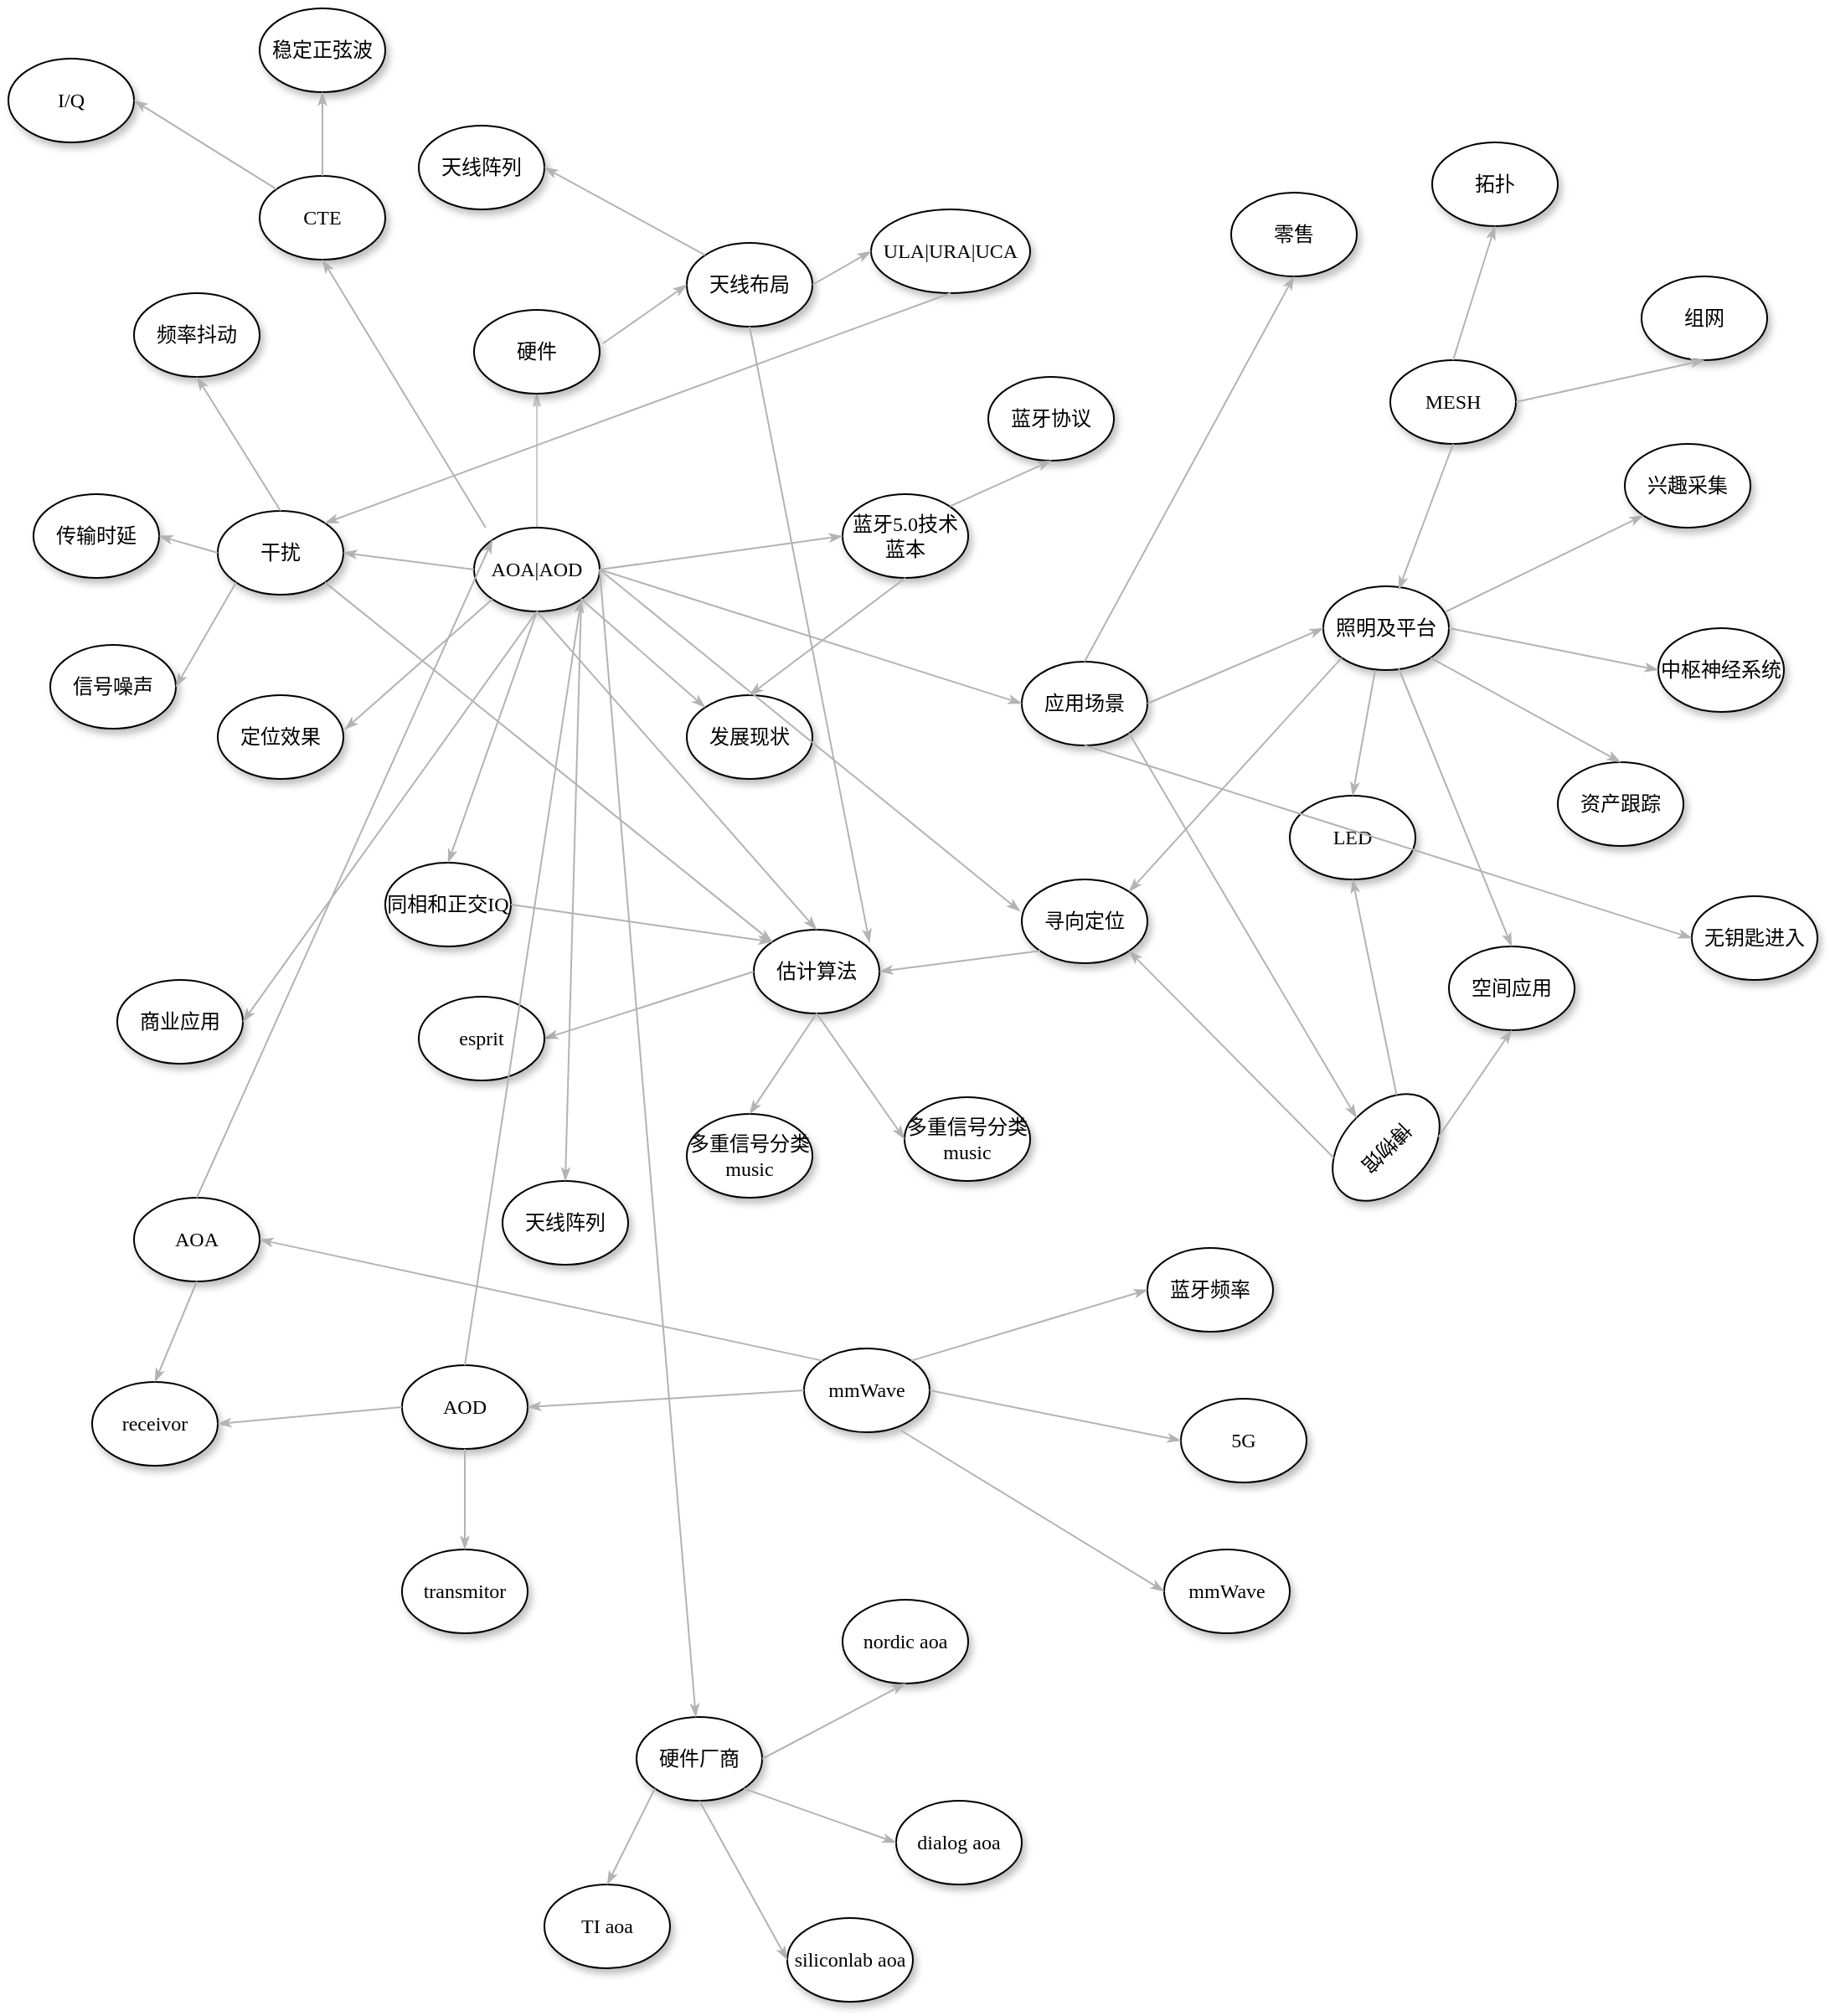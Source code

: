 <mxfile version="14.6.13" type="device"><diagram name="Page-1" id="42789a77-a242-8287-6e28-9cd8cfd52e62"><mxGraphModel dx="1560" dy="995" grid="1" gridSize="10" guides="1" tooltips="1" connect="1" arrows="1" fold="1" page="1" pageScale="1" pageWidth="1100" pageHeight="850" background="#ffffff" math="0" shadow="0"><root><mxCell id="0"/><mxCell id="1" parent="0"/><mxCell id="6N1JHE99GJjxnkYsjXoQ-10" style="edgeStyle=orthogonalEdgeStyle;rounded=0;orthogonalLoop=1;jettySize=auto;html=1;exitX=0.5;exitY=0;exitDx=0;exitDy=0;entryX=0.5;entryY=1;entryDx=0;entryDy=0;strokeWidth=1;jumpStyle=none;strokeColor=#CCCCCC;endArrow=blockThin;endFill=1;startSize=5;endSize=5;" parent="1" source="6N1JHE99GJjxnkYsjXoQ-1" target="6N1JHE99GJjxnkYsjXoQ-8" edge="1"><mxGeometry relative="1" as="geometry"/></mxCell><mxCell id="6N1JHE99GJjxnkYsjXoQ-1" value="AOA|AOD" style="ellipse;whiteSpace=wrap;html=1;rounded=0;shadow=1;comic=0;labelBackgroundColor=none;strokeWidth=1;fontFamily=Verdana;fontSize=12;align=center;" parent="1" vertex="1"><mxGeometry x="403" y="390" width="75" height="50" as="geometry"/></mxCell><mxCell id="6N1JHE99GJjxnkYsjXoQ-2" value="蓝牙5.0技术蓝本" style="ellipse;whiteSpace=wrap;html=1;rounded=0;shadow=1;comic=0;labelBackgroundColor=none;strokeWidth=1;fontFamily=Verdana;fontSize=12;align=center;" parent="1" vertex="1"><mxGeometry x="623" y="370" width="75" height="50" as="geometry"/></mxCell><mxCell id="6N1JHE99GJjxnkYsjXoQ-4" value="" style="edgeStyle=none;rounded=1;html=1;labelBackgroundColor=none;startArrow=none;startFill=0;startSize=5;endArrow=classicThin;endFill=1;endSize=5;jettySize=auto;orthogonalLoop=1;strokeColor=#B3B3B3;strokeWidth=1;fontFamily=Verdana;fontSize=12;exitX=1;exitY=0.5;exitDx=0;exitDy=0;entryX=0;entryY=0.5;entryDx=0;entryDy=0;" parent="1" source="6N1JHE99GJjxnkYsjXoQ-1" target="6N1JHE99GJjxnkYsjXoQ-2" edge="1"><mxGeometry relative="1" as="geometry"><mxPoint x="499.029" y="128.802" as="sourcePoint"/><mxPoint x="429.52" y="271.209" as="targetPoint"/></mxGeometry></mxCell><mxCell id="6N1JHE99GJjxnkYsjXoQ-5" value="发展现状" style="ellipse;whiteSpace=wrap;html=1;rounded=0;shadow=1;comic=0;labelBackgroundColor=none;strokeWidth=1;fontFamily=Verdana;fontSize=12;align=center;" parent="1" vertex="1"><mxGeometry x="530" y="490" width="75" height="50" as="geometry"/></mxCell><mxCell id="6N1JHE99GJjxnkYsjXoQ-6" value="" style="edgeStyle=none;rounded=1;html=1;labelBackgroundColor=none;startArrow=none;startFill=0;startSize=5;endArrow=classicThin;endFill=1;endSize=5;jettySize=auto;orthogonalLoop=1;strokeColor=#B3B3B3;strokeWidth=1;fontFamily=Verdana;fontSize=12;exitX=1;exitY=1;exitDx=0;exitDy=0;entryX=0;entryY=0;entryDx=0;entryDy=0;" parent="1" source="6N1JHE99GJjxnkYsjXoQ-1" target="6N1JHE99GJjxnkYsjXoQ-5" edge="1"><mxGeometry relative="1" as="geometry"><mxPoint x="488.0" y="425" as="sourcePoint"/><mxPoint x="633.0" y="405" as="targetPoint"/></mxGeometry></mxCell><mxCell id="6N1JHE99GJjxnkYsjXoQ-7" value="" style="edgeStyle=none;rounded=1;html=1;labelBackgroundColor=none;startArrow=none;startFill=0;startSize=5;endArrow=classicThin;endFill=1;endSize=5;jettySize=auto;orthogonalLoop=1;strokeColor=#B3B3B3;strokeWidth=1;fontFamily=Verdana;fontSize=12;exitX=0.5;exitY=1;exitDx=0;exitDy=0;entryX=0.5;entryY=0;entryDx=0;entryDy=0;" parent="1" source="6N1JHE99GJjxnkYsjXoQ-2" target="6N1JHE99GJjxnkYsjXoQ-5" edge="1"><mxGeometry relative="1" as="geometry"><mxPoint x="477.017" y="442.678" as="sourcePoint"/><mxPoint x="550.983" y="507.322" as="targetPoint"/></mxGeometry></mxCell><mxCell id="6N1JHE99GJjxnkYsjXoQ-8" value="硬件&lt;span style=&quot;color: rgba(0 , 0 , 0 , 0) ; font-family: monospace ; font-size: 0px&quot;&gt;%3CmxGraphModel%3E%3Croot%3E%3CmxCell%20id%3D%220%22%2F%3E%3CmxCell%20id%3D%221%22%20parent%3D%220%22%2F%3E%3CmxCell%20id%3D%222%22%20value%3D%22%E5%8F%91%E5%B1%95%E7%8E%B0%E7%8A%B6%22%20style%3D%22ellipse%3BwhiteSpace%3Dwrap%3Bhtml%3D1%3Brounded%3D0%3Bshadow%3D1%3Bcomic%3D0%3BlabelBackgroundColor%3Dnone%3BstrokeWidth%3D1%3BfontFamily%3DVerdana%3BfontSize%3D12%3Balign%3Dcenter%3B%22%20vertex%3D%221%22%20parent%3D%221%22%3E%3CmxGeometry%20x%3D%22530%22%20y%3D%22490%22%20width%3D%2275%22%20height%3D%2250%22%20as%3D%22geometry%22%2F%3E%3C%2FmxCell%3E%3C%2Froot%3E%3C%2FmxGraphModel%3E&lt;/span&gt;" style="ellipse;whiteSpace=wrap;html=1;rounded=0;shadow=1;comic=0;labelBackgroundColor=none;strokeWidth=1;fontFamily=Verdana;fontSize=12;align=center;" parent="1" vertex="1"><mxGeometry x="403" y="260" width="75" height="50" as="geometry"/></mxCell><mxCell id="6N1JHE99GJjxnkYsjXoQ-9" value="天线布局" style="ellipse;whiteSpace=wrap;html=1;rounded=0;shadow=1;comic=0;labelBackgroundColor=none;strokeWidth=1;fontFamily=Verdana;fontSize=12;align=center;" parent="1" vertex="1"><mxGeometry x="530" y="220" width="75" height="50" as="geometry"/></mxCell><mxCell id="6N1JHE99GJjxnkYsjXoQ-12" value="" style="edgeStyle=none;rounded=1;html=1;labelBackgroundColor=none;startArrow=none;startFill=0;startSize=5;endArrow=classicThin;endFill=1;endSize=5;jettySize=auto;orthogonalLoop=1;strokeColor=#B3B3B3;strokeWidth=1;fontFamily=Verdana;fontSize=12;entryX=0;entryY=0.5;entryDx=0;entryDy=0;" parent="1" target="6N1JHE99GJjxnkYsjXoQ-9" edge="1"><mxGeometry relative="1" as="geometry"><mxPoint x="480" y="280" as="sourcePoint"/><mxPoint x="633.0" y="405" as="targetPoint"/></mxGeometry></mxCell><mxCell id="6N1JHE99GJjxnkYsjXoQ-13" value="干扰" style="ellipse;whiteSpace=wrap;html=1;rounded=0;shadow=1;comic=0;labelBackgroundColor=none;strokeWidth=1;fontFamily=Verdana;fontSize=12;align=center;" parent="1" vertex="1"><mxGeometry x="250" y="380" width="75" height="50" as="geometry"/></mxCell><mxCell id="6N1JHE99GJjxnkYsjXoQ-15" value="" style="edgeStyle=none;rounded=1;html=1;labelBackgroundColor=none;startArrow=none;startFill=0;startSize=5;endArrow=classicThin;endFill=1;endSize=5;jettySize=auto;orthogonalLoop=1;strokeColor=#B3B3B3;strokeWidth=1;fontFamily=Verdana;fontSize=12;entryX=1;entryY=0.5;entryDx=0;entryDy=0;exitX=0;exitY=0.5;exitDx=0;exitDy=0;" parent="1" source="6N1JHE99GJjxnkYsjXoQ-1" target="6N1JHE99GJjxnkYsjXoQ-13" edge="1"><mxGeometry relative="1" as="geometry"><mxPoint x="400" y="420" as="sourcePoint"/><mxPoint x="550.983" y="507.322" as="targetPoint"/></mxGeometry></mxCell><mxCell id="6N1JHE99GJjxnkYsjXoQ-16" value="同相和正交IQ" style="ellipse;whiteSpace=wrap;html=1;rounded=0;shadow=1;comic=0;labelBackgroundColor=none;strokeWidth=1;fontFamily=Verdana;fontSize=12;align=center;" parent="1" vertex="1"><mxGeometry x="350" y="590" width="75" height="50" as="geometry"/></mxCell><mxCell id="6N1JHE99GJjxnkYsjXoQ-17" value="" style="edgeStyle=none;rounded=1;html=1;labelBackgroundColor=none;startArrow=none;startFill=0;startSize=5;endArrow=classicThin;endFill=1;endSize=5;jettySize=auto;orthogonalLoop=1;strokeColor=#B3B3B3;strokeWidth=1;fontFamily=Verdana;fontSize=12;exitX=0.5;exitY=1;exitDx=0;exitDy=0;entryX=0.5;entryY=0;entryDx=0;entryDy=0;" parent="1" source="6N1JHE99GJjxnkYsjXoQ-1" target="6N1JHE99GJjxnkYsjXoQ-16" edge="1"><mxGeometry relative="1" as="geometry"><mxPoint x="413.0" y="425" as="sourcePoint"/><mxPoint x="400" y="540" as="targetPoint"/></mxGeometry></mxCell><mxCell id="6N1JHE99GJjxnkYsjXoQ-18" value="蓝牙协议" style="ellipse;whiteSpace=wrap;html=1;rounded=0;shadow=1;comic=0;labelBackgroundColor=none;strokeWidth=1;fontFamily=Verdana;fontSize=12;align=center;" parent="1" vertex="1"><mxGeometry x="710" y="300" width="75" height="50" as="geometry"/></mxCell><mxCell id="6N1JHE99GJjxnkYsjXoQ-19" value="" style="edgeStyle=none;rounded=1;html=1;labelBackgroundColor=none;startArrow=none;startFill=0;startSize=5;endArrow=classicThin;endFill=1;endSize=5;jettySize=auto;orthogonalLoop=1;strokeColor=#B3B3B3;strokeWidth=1;fontFamily=Verdana;fontSize=12;exitX=1;exitY=0;exitDx=0;exitDy=0;entryX=0.5;entryY=1;entryDx=0;entryDy=0;" parent="1" source="6N1JHE99GJjxnkYsjXoQ-2" target="6N1JHE99GJjxnkYsjXoQ-18" edge="1"><mxGeometry relative="1" as="geometry"><mxPoint x="488.0" y="425" as="sourcePoint"/><mxPoint x="633.0" y="405" as="targetPoint"/></mxGeometry></mxCell><mxCell id="6N1JHE99GJjxnkYsjXoQ-20" value="定位效果" style="ellipse;whiteSpace=wrap;html=1;rounded=0;shadow=1;comic=0;labelBackgroundColor=none;strokeWidth=1;fontFamily=Verdana;fontSize=12;align=center;" parent="1" vertex="1"><mxGeometry x="250" y="490" width="75" height="50" as="geometry"/></mxCell><mxCell id="6N1JHE99GJjxnkYsjXoQ-21" value="" style="edgeStyle=none;rounded=1;html=1;labelBackgroundColor=none;startArrow=none;startFill=0;startSize=5;endArrow=classicThin;endFill=1;endSize=5;jettySize=auto;orthogonalLoop=1;strokeColor=#B3B3B3;strokeWidth=1;fontFamily=Verdana;fontSize=12;entryX=1.011;entryY=0.409;entryDx=0;entryDy=0;exitX=0;exitY=1;exitDx=0;exitDy=0;entryPerimeter=0;" parent="1" source="6N1JHE99GJjxnkYsjXoQ-1" target="6N1JHE99GJjxnkYsjXoQ-20" edge="1"><mxGeometry relative="1" as="geometry"><mxPoint x="413.0" y="425" as="sourcePoint"/><mxPoint x="335.0" y="415" as="targetPoint"/></mxGeometry></mxCell><mxCell id="6N1JHE99GJjxnkYsjXoQ-22" value="信号噪声" style="ellipse;whiteSpace=wrap;html=1;rounded=0;shadow=1;comic=0;labelBackgroundColor=none;strokeWidth=1;fontFamily=Verdana;fontSize=12;align=center;" parent="1" vertex="1"><mxGeometry x="150" y="460" width="75" height="50" as="geometry"/></mxCell><mxCell id="6N1JHE99GJjxnkYsjXoQ-23" value="传输时延" style="ellipse;whiteSpace=wrap;html=1;rounded=0;shadow=1;comic=0;labelBackgroundColor=none;strokeWidth=1;fontFamily=Verdana;fontSize=12;align=center;" parent="1" vertex="1"><mxGeometry x="140" y="370" width="75" height="50" as="geometry"/></mxCell><mxCell id="6N1JHE99GJjxnkYsjXoQ-24" value="频率抖动" style="ellipse;whiteSpace=wrap;html=1;rounded=0;shadow=1;comic=0;labelBackgroundColor=none;strokeWidth=1;fontFamily=Verdana;fontSize=12;align=center;" parent="1" vertex="1"><mxGeometry x="200" y="250" width="75" height="50" as="geometry"/></mxCell><mxCell id="6N1JHE99GJjxnkYsjXoQ-26" value="" style="edgeStyle=none;rounded=1;html=1;labelBackgroundColor=none;startArrow=none;startFill=0;startSize=5;endArrow=classicThin;endFill=1;endSize=5;jettySize=auto;orthogonalLoop=1;strokeColor=#B3B3B3;strokeWidth=1;fontFamily=Verdana;fontSize=12;entryX=0.5;entryY=1;entryDx=0;entryDy=0;exitX=0.5;exitY=0;exitDx=0;exitDy=0;" parent="1" source="6N1JHE99GJjxnkYsjXoQ-13" target="6N1JHE99GJjxnkYsjXoQ-24" edge="1"><mxGeometry relative="1" as="geometry"><mxPoint x="413.0" y="425" as="sourcePoint"/><mxPoint x="335.0" y="415" as="targetPoint"/></mxGeometry></mxCell><mxCell id="6N1JHE99GJjxnkYsjXoQ-27" value="" style="edgeStyle=none;rounded=1;html=1;labelBackgroundColor=none;startArrow=none;startFill=0;startSize=5;endArrow=classicThin;endFill=1;endSize=5;jettySize=auto;orthogonalLoop=1;strokeColor=#B3B3B3;strokeWidth=1;fontFamily=Verdana;fontSize=12;entryX=1;entryY=0.5;entryDx=0;entryDy=0;exitX=0;exitY=0.5;exitDx=0;exitDy=0;" parent="1" source="6N1JHE99GJjxnkYsjXoQ-13" target="6N1JHE99GJjxnkYsjXoQ-23" edge="1"><mxGeometry relative="1" as="geometry"><mxPoint x="297.5" y="390" as="sourcePoint"/><mxPoint x="247.5" y="310" as="targetPoint"/></mxGeometry></mxCell><mxCell id="6N1JHE99GJjxnkYsjXoQ-28" value="" style="edgeStyle=none;rounded=1;html=1;labelBackgroundColor=none;startArrow=none;startFill=0;startSize=5;endArrow=classicThin;endFill=1;endSize=5;jettySize=auto;orthogonalLoop=1;strokeColor=#B3B3B3;strokeWidth=1;fontFamily=Verdana;fontSize=12;entryX=1;entryY=0.5;entryDx=0;entryDy=0;exitX=0;exitY=1;exitDx=0;exitDy=0;" parent="1" source="6N1JHE99GJjxnkYsjXoQ-13" target="6N1JHE99GJjxnkYsjXoQ-22" edge="1"><mxGeometry relative="1" as="geometry"><mxPoint x="260.0" y="415" as="sourcePoint"/><mxPoint x="225.0" y="365" as="targetPoint"/></mxGeometry></mxCell><mxCell id="6N1JHE99GJjxnkYsjXoQ-30" value="ULA|URA|UCA" style="ellipse;whiteSpace=wrap;html=1;rounded=0;shadow=1;comic=0;labelBackgroundColor=none;strokeWidth=1;fontFamily=Verdana;fontSize=12;align=center;" parent="1" vertex="1"><mxGeometry x="640" y="200" width="95" height="50" as="geometry"/></mxCell><mxCell id="6N1JHE99GJjxnkYsjXoQ-31" value="" style="edgeStyle=none;rounded=1;html=1;labelBackgroundColor=none;startArrow=none;startFill=0;startSize=5;endArrow=classicThin;endFill=1;endSize=5;jettySize=auto;orthogonalLoop=1;strokeColor=#B3B3B3;strokeWidth=1;fontFamily=Verdana;fontSize=12;entryX=0;entryY=0.5;entryDx=0;entryDy=0;exitX=1;exitY=0.5;exitDx=0;exitDy=0;" parent="1" source="6N1JHE99GJjxnkYsjXoQ-9" target="6N1JHE99GJjxnkYsjXoQ-30" edge="1"><mxGeometry relative="1" as="geometry"><mxPoint x="490" y="290" as="sourcePoint"/><mxPoint x="540.0" y="255" as="targetPoint"/></mxGeometry></mxCell><mxCell id="6N1JHE99GJjxnkYsjXoQ-32" value="" style="edgeStyle=none;rounded=1;html=1;labelBackgroundColor=none;startArrow=none;startFill=0;startSize=5;endArrow=classicThin;endFill=1;endSize=5;jettySize=auto;orthogonalLoop=1;strokeColor=#B3B3B3;strokeWidth=1;fontFamily=Verdana;fontSize=12;exitX=0.5;exitY=1;exitDx=0;exitDy=0;entryX=1;entryY=0;entryDx=0;entryDy=0;" parent="1" source="6N1JHE99GJjxnkYsjXoQ-30" target="6N1JHE99GJjxnkYsjXoQ-13" edge="1"><mxGeometry relative="1" as="geometry"><mxPoint x="615.0" y="255" as="sourcePoint"/><mxPoint x="319" y="386" as="targetPoint"/></mxGeometry></mxCell><mxCell id="6N1JHE99GJjxnkYsjXoQ-33" value="估计算法" style="ellipse;whiteSpace=wrap;html=1;rounded=0;shadow=1;comic=0;labelBackgroundColor=none;strokeWidth=1;fontFamily=Verdana;fontSize=12;align=center;" parent="1" vertex="1"><mxGeometry x="570" y="630" width="75" height="50" as="geometry"/></mxCell><mxCell id="6N1JHE99GJjxnkYsjXoQ-34" value="" style="edgeStyle=none;rounded=1;html=1;labelBackgroundColor=none;startArrow=none;startFill=0;startSize=5;endArrow=classicThin;endFill=1;endSize=5;jettySize=auto;orthogonalLoop=1;strokeColor=#B3B3B3;strokeWidth=1;fontFamily=Verdana;fontSize=12;exitX=0.5;exitY=1;exitDx=0;exitDy=0;entryX=0.5;entryY=0;entryDx=0;entryDy=0;" parent="1" source="6N1JHE99GJjxnkYsjXoQ-1" target="6N1JHE99GJjxnkYsjXoQ-33" edge="1"><mxGeometry relative="1" as="geometry"><mxPoint x="450.5" y="450" as="sourcePoint"/><mxPoint x="447.5" y="550" as="targetPoint"/></mxGeometry></mxCell><mxCell id="6N1JHE99GJjxnkYsjXoQ-35" value="" style="edgeStyle=none;rounded=1;html=1;labelBackgroundColor=none;startArrow=none;startFill=0;startSize=5;endArrow=classicThin;endFill=1;endSize=5;jettySize=auto;orthogonalLoop=1;strokeColor=#B3B3B3;strokeWidth=1;fontFamily=Verdana;fontSize=12;exitX=0.5;exitY=1;exitDx=0;exitDy=0;entryX=0.921;entryY=0.154;entryDx=0;entryDy=0;entryPerimeter=0;" parent="1" source="6N1JHE99GJjxnkYsjXoQ-9" target="6N1JHE99GJjxnkYsjXoQ-33" edge="1"><mxGeometry relative="1" as="geometry"><mxPoint x="697.5" y="260" as="sourcePoint"/><mxPoint x="324.017" y="397.322" as="targetPoint"/></mxGeometry></mxCell><mxCell id="6N1JHE99GJjxnkYsjXoQ-37" value="" style="edgeStyle=none;rounded=1;html=1;labelBackgroundColor=none;startArrow=none;startFill=0;startSize=5;endArrow=classicThin;endFill=1;endSize=5;jettySize=auto;orthogonalLoop=1;strokeColor=#B3B3B3;strokeWidth=1;fontFamily=Verdana;fontSize=12;exitX=0;exitY=0.5;exitDx=0;exitDy=0;entryX=1;entryY=0.5;entryDx=0;entryDy=0;" parent="1" source="6N1JHE99GJjxnkYsjXoQ-33" target="6N1JHE99GJjxnkYsjXoQ-45" edge="1"><mxGeometry relative="1" as="geometry"><mxPoint x="450.5" y="450" as="sourcePoint"/><mxPoint x="465.0" y="675" as="targetPoint"/></mxGeometry></mxCell><mxCell id="6N1JHE99GJjxnkYsjXoQ-38" value="" style="edgeStyle=none;rounded=1;html=1;labelBackgroundColor=none;startArrow=none;startFill=0;startSize=5;endArrow=classicThin;endFill=1;endSize=5;jettySize=auto;orthogonalLoop=1;strokeColor=#B3B3B3;strokeWidth=1;fontFamily=Verdana;fontSize=12;exitX=1;exitY=1;exitDx=0;exitDy=0;entryX=0;entryY=0;entryDx=0;entryDy=0;" parent="1" source="6N1JHE99GJjxnkYsjXoQ-13" target="6N1JHE99GJjxnkYsjXoQ-33" edge="1"><mxGeometry relative="1" as="geometry"><mxPoint x="600.0" y="665" as="sourcePoint"/><mxPoint x="515.0" y="665" as="targetPoint"/></mxGeometry></mxCell><mxCell id="6N1JHE99GJjxnkYsjXoQ-39" value="" style="edgeStyle=none;rounded=1;html=1;labelBackgroundColor=none;startArrow=none;startFill=0;startSize=5;endArrow=classicThin;endFill=1;endSize=5;jettySize=auto;orthogonalLoop=1;strokeColor=#B3B3B3;strokeWidth=1;fontFamily=Verdana;fontSize=12;exitX=1;exitY=0.5;exitDx=0;exitDy=0;entryX=0;entryY=0;entryDx=0;entryDy=0;" parent="1" source="6N1JHE99GJjxnkYsjXoQ-16" target="6N1JHE99GJjxnkYsjXoQ-33" edge="1"><mxGeometry relative="1" as="geometry"><mxPoint x="477.017" y="442.678" as="sourcePoint"/><mxPoint x="550.983" y="507.322" as="targetPoint"/></mxGeometry></mxCell><mxCell id="6N1JHE99GJjxnkYsjXoQ-41" value="多重信号分类&lt;br&gt;music" style="ellipse;whiteSpace=wrap;html=1;rounded=0;shadow=1;comic=0;labelBackgroundColor=none;strokeWidth=1;fontFamily=Verdana;fontSize=12;align=center;" parent="1" vertex="1"><mxGeometry x="530" y="740" width="75" height="50" as="geometry"/></mxCell><mxCell id="6N1JHE99GJjxnkYsjXoQ-42" value="" style="edgeStyle=none;rounded=1;html=1;labelBackgroundColor=none;startArrow=none;startFill=0;startSize=5;endArrow=classicThin;endFill=1;endSize=5;jettySize=auto;orthogonalLoop=1;strokeColor=#B3B3B3;strokeWidth=1;fontFamily=Verdana;fontSize=12;exitX=0.5;exitY=1;exitDx=0;exitDy=0;entryX=0.5;entryY=0;entryDx=0;entryDy=0;" parent="1" source="6N1JHE99GJjxnkYsjXoQ-33" target="6N1JHE99GJjxnkYsjXoQ-41" edge="1"><mxGeometry relative="1" as="geometry"><mxPoint x="580.0" y="665" as="sourcePoint"/><mxPoint x="475.0" y="685" as="targetPoint"/></mxGeometry></mxCell><mxCell id="6N1JHE99GJjxnkYsjXoQ-44" value="多重信号分类&lt;br&gt;music" style="ellipse;whiteSpace=wrap;html=1;rounded=0;shadow=1;comic=0;labelBackgroundColor=none;strokeWidth=1;fontFamily=Verdana;fontSize=12;align=center;" parent="1" vertex="1"><mxGeometry x="660" y="730" width="75" height="50" as="geometry"/></mxCell><mxCell id="6N1JHE99GJjxnkYsjXoQ-45" value="esprit" style="ellipse;whiteSpace=wrap;html=1;rounded=0;shadow=1;comic=0;labelBackgroundColor=none;strokeWidth=1;fontFamily=Verdana;fontSize=12;align=center;" parent="1" vertex="1"><mxGeometry x="370" y="670" width="75" height="50" as="geometry"/></mxCell><mxCell id="6N1JHE99GJjxnkYsjXoQ-46" value="" style="edgeStyle=none;rounded=1;html=1;labelBackgroundColor=none;startArrow=none;startFill=0;startSize=5;endArrow=classicThin;endFill=1;endSize=5;jettySize=auto;orthogonalLoop=1;strokeColor=#B3B3B3;strokeWidth=1;fontFamily=Verdana;fontSize=12;exitX=0.5;exitY=1;exitDx=0;exitDy=0;entryX=0;entryY=0.5;entryDx=0;entryDy=0;" parent="1" source="6N1JHE99GJjxnkYsjXoQ-33" target="6N1JHE99GJjxnkYsjXoQ-44" edge="1"><mxGeometry relative="1" as="geometry"><mxPoint x="617.5" y="690" as="sourcePoint"/><mxPoint x="577.5" y="750" as="targetPoint"/></mxGeometry></mxCell><mxCell id="6N1JHE99GJjxnkYsjXoQ-47" value="商业应用" style="ellipse;whiteSpace=wrap;html=1;rounded=0;shadow=1;comic=0;labelBackgroundColor=none;strokeWidth=1;fontFamily=Verdana;fontSize=12;align=center;" parent="1" vertex="1"><mxGeometry x="190" y="660" width="75" height="50" as="geometry"/></mxCell><mxCell id="6N1JHE99GJjxnkYsjXoQ-48" value="" style="edgeStyle=none;rounded=1;html=1;labelBackgroundColor=none;startArrow=none;startFill=0;startSize=5;endArrow=classicThin;endFill=1;endSize=5;jettySize=auto;orthogonalLoop=1;strokeColor=#B3B3B3;strokeWidth=1;fontFamily=Verdana;fontSize=12;exitX=0.5;exitY=1;exitDx=0;exitDy=0;entryX=1;entryY=0.5;entryDx=0;entryDy=0;" parent="1" source="6N1JHE99GJjxnkYsjXoQ-1" target="6N1JHE99GJjxnkYsjXoQ-47" edge="1"><mxGeometry relative="1" as="geometry"><mxPoint x="450.5" y="450" as="sourcePoint"/><mxPoint x="387.5" y="570" as="targetPoint"/></mxGeometry></mxCell><mxCell id="g7ezayJnYb_OMLnFJUja-1" value="应用场景" style="ellipse;whiteSpace=wrap;html=1;rounded=0;shadow=1;comic=0;labelBackgroundColor=none;strokeWidth=1;fontFamily=Verdana;fontSize=12;align=center;" parent="1" vertex="1"><mxGeometry x="730" y="470" width="75" height="50" as="geometry"/></mxCell><mxCell id="g7ezayJnYb_OMLnFJUja-2" value="" style="edgeStyle=none;rounded=1;html=1;labelBackgroundColor=none;startArrow=none;startFill=0;startSize=5;endArrow=classicThin;endFill=1;endSize=5;jettySize=auto;orthogonalLoop=1;strokeColor=#B3B3B3;strokeWidth=1;fontFamily=Verdana;fontSize=12;exitX=1;exitY=0.5;exitDx=0;exitDy=0;entryX=0;entryY=0.5;entryDx=0;entryDy=0;" parent="1" source="6N1JHE99GJjxnkYsjXoQ-1" target="g7ezayJnYb_OMLnFJUja-1" edge="1"><mxGeometry relative="1" as="geometry"><mxPoint x="488" y="425" as="sourcePoint"/><mxPoint x="633" y="405" as="targetPoint"/></mxGeometry></mxCell><mxCell id="g7ezayJnYb_OMLnFJUja-3" value="照明及平台" style="ellipse;whiteSpace=wrap;html=1;rounded=0;shadow=1;comic=0;labelBackgroundColor=none;strokeWidth=1;fontFamily=Verdana;fontSize=12;align=center;" parent="1" vertex="1"><mxGeometry x="910" y="425" width="75" height="50" as="geometry"/></mxCell><mxCell id="g7ezayJnYb_OMLnFJUja-4" value="" style="edgeStyle=none;rounded=1;html=1;labelBackgroundColor=none;startArrow=none;startFill=0;startSize=5;endArrow=classicThin;endFill=1;endSize=5;jettySize=auto;orthogonalLoop=1;strokeColor=#B3B3B3;strokeWidth=1;fontFamily=Verdana;fontSize=12;exitX=1;exitY=0.5;exitDx=0;exitDy=0;entryX=0;entryY=0.5;entryDx=0;entryDy=0;" parent="1" source="g7ezayJnYb_OMLnFJUja-1" target="g7ezayJnYb_OMLnFJUja-3" edge="1"><mxGeometry relative="1" as="geometry"><mxPoint x="488" y="425" as="sourcePoint"/><mxPoint x="740" y="505" as="targetPoint"/></mxGeometry></mxCell><mxCell id="g7ezayJnYb_OMLnFJUja-5" value="LED" style="ellipse;whiteSpace=wrap;html=1;rounded=0;shadow=1;comic=0;labelBackgroundColor=none;strokeWidth=1;fontFamily=Verdana;fontSize=12;align=center;" parent="1" vertex="1"><mxGeometry x="890" y="550" width="75" height="50" as="geometry"/></mxCell><mxCell id="g7ezayJnYb_OMLnFJUja-6" value="" style="edgeStyle=none;rounded=1;html=1;labelBackgroundColor=none;startArrow=none;startFill=0;startSize=5;endArrow=classicThin;endFill=1;endSize=5;jettySize=auto;orthogonalLoop=1;strokeColor=#B3B3B3;strokeWidth=1;fontFamily=Verdana;fontSize=12;exitX=0.413;exitY=1;exitDx=0;exitDy=0;entryX=0.5;entryY=0;entryDx=0;entryDy=0;exitPerimeter=0;" parent="1" source="g7ezayJnYb_OMLnFJUja-3" target="g7ezayJnYb_OMLnFJUja-5" edge="1"><mxGeometry relative="1" as="geometry"><mxPoint x="815" y="505" as="sourcePoint"/><mxPoint x="920" y="460" as="targetPoint"/></mxGeometry></mxCell><mxCell id="g7ezayJnYb_OMLnFJUja-7" value="MESH" style="ellipse;whiteSpace=wrap;html=1;rounded=0;shadow=1;comic=0;labelBackgroundColor=none;strokeWidth=1;fontFamily=Verdana;fontSize=12;align=center;" parent="1" vertex="1"><mxGeometry x="950" y="290" width="75" height="50" as="geometry"/></mxCell><mxCell id="g7ezayJnYb_OMLnFJUja-9" value="" style="edgeStyle=none;rounded=1;html=1;labelBackgroundColor=none;startArrow=none;startFill=0;startSize=5;endArrow=classicThin;endFill=1;endSize=5;jettySize=auto;orthogonalLoop=1;strokeColor=#B3B3B3;strokeWidth=1;fontFamily=Verdana;fontSize=12;exitX=0.5;exitY=1;exitDx=0;exitDy=0;entryX=0.6;entryY=0.04;entryDx=0;entryDy=0;entryPerimeter=0;" parent="1" source="g7ezayJnYb_OMLnFJUja-7" target="g7ezayJnYb_OMLnFJUja-3" edge="1"><mxGeometry relative="1" as="geometry"><mxPoint x="643.475" y="350" as="sourcePoint"/><mxPoint x="630" y="425" as="targetPoint"/></mxGeometry></mxCell><mxCell id="g7ezayJnYb_OMLnFJUja-10" value="中枢神经系统" style="ellipse;whiteSpace=wrap;html=1;rounded=0;shadow=1;comic=0;labelBackgroundColor=none;strokeWidth=1;fontFamily=Verdana;fontSize=12;align=center;" parent="1" vertex="1"><mxGeometry x="1110" y="450" width="75" height="50" as="geometry"/></mxCell><mxCell id="g7ezayJnYb_OMLnFJUja-11" value="" style="edgeStyle=none;rounded=1;html=1;labelBackgroundColor=none;startArrow=none;startFill=0;startSize=5;endArrow=classicThin;endFill=1;endSize=5;jettySize=auto;orthogonalLoop=1;strokeColor=#B3B3B3;strokeWidth=1;fontFamily=Verdana;fontSize=12;exitX=1;exitY=0.5;exitDx=0;exitDy=0;entryX=0;entryY=0.5;entryDx=0;entryDy=0;" parent="1" source="g7ezayJnYb_OMLnFJUja-3" target="g7ezayJnYb_OMLnFJUja-10" edge="1"><mxGeometry relative="1" as="geometry"><mxPoint x="993.475" y="450" as="sourcePoint"/><mxPoint x="980" y="525" as="targetPoint"/></mxGeometry></mxCell><mxCell id="g7ezayJnYb_OMLnFJUja-12" value="资产跟踪" style="ellipse;whiteSpace=wrap;html=1;rounded=0;shadow=1;comic=0;labelBackgroundColor=none;strokeWidth=1;fontFamily=Verdana;fontSize=12;align=center;" parent="1" vertex="1"><mxGeometry x="1050" y="530" width="75" height="50" as="geometry"/></mxCell><mxCell id="g7ezayJnYb_OMLnFJUja-13" value="寻向定位" style="ellipse;whiteSpace=wrap;html=1;rounded=0;shadow=1;comic=0;labelBackgroundColor=none;strokeWidth=1;fontFamily=Verdana;fontSize=12;align=center;" parent="1" vertex="1"><mxGeometry x="730" y="600" width="75" height="50" as="geometry"/></mxCell><mxCell id="g7ezayJnYb_OMLnFJUja-14" value="兴趣采集" style="ellipse;whiteSpace=wrap;html=1;rounded=0;shadow=1;comic=0;labelBackgroundColor=none;strokeWidth=1;fontFamily=Verdana;fontSize=12;align=center;" parent="1" vertex="1"><mxGeometry x="1090" y="340" width="75" height="50" as="geometry"/></mxCell><mxCell id="g7ezayJnYb_OMLnFJUja-15" value="空间应用" style="ellipse;whiteSpace=wrap;html=1;rounded=0;shadow=1;comic=0;labelBackgroundColor=none;strokeWidth=1;fontFamily=Verdana;fontSize=12;align=center;" parent="1" vertex="1"><mxGeometry x="985" y="640" width="75" height="50" as="geometry"/></mxCell><mxCell id="g7ezayJnYb_OMLnFJUja-16" value="" style="edgeStyle=none;rounded=1;html=1;labelBackgroundColor=none;startArrow=none;startFill=0;startSize=5;endArrow=classicThin;endFill=1;endSize=5;jettySize=auto;orthogonalLoop=1;strokeColor=#B3B3B3;strokeWidth=1;fontFamily=Verdana;fontSize=12;exitX=1;exitY=0.5;exitDx=0;exitDy=0;entryX=-0.013;entryY=0.38;entryDx=0;entryDy=0;entryPerimeter=0;" parent="1" source="6N1JHE99GJjxnkYsjXoQ-1" target="g7ezayJnYb_OMLnFJUja-13" edge="1"><mxGeometry relative="1" as="geometry"><mxPoint x="653.475" y="510" as="sourcePoint"/><mxPoint x="640" y="585" as="targetPoint"/></mxGeometry></mxCell><mxCell id="g7ezayJnYb_OMLnFJUja-17" value="" style="edgeStyle=none;rounded=1;html=1;labelBackgroundColor=none;startArrow=none;startFill=0;startSize=5;endArrow=classicThin;endFill=1;endSize=5;jettySize=auto;orthogonalLoop=1;strokeColor=#B3B3B3;strokeWidth=1;fontFamily=Verdana;fontSize=12;exitX=0;exitY=1;exitDx=0;exitDy=0;entryX=1;entryY=0.5;entryDx=0;entryDy=0;" parent="1" source="g7ezayJnYb_OMLnFJUja-13" target="6N1JHE99GJjxnkYsjXoQ-33" edge="1"><mxGeometry relative="1" as="geometry"><mxPoint x="753.475" y="630" as="sourcePoint"/><mxPoint x="740" y="705" as="targetPoint"/></mxGeometry></mxCell><mxCell id="g7ezayJnYb_OMLnFJUja-18" value="" style="edgeStyle=none;rounded=1;html=1;labelBackgroundColor=none;startArrow=none;startFill=0;startSize=5;endArrow=classicThin;endFill=1;endSize=5;jettySize=auto;orthogonalLoop=1;strokeColor=#B3B3B3;strokeWidth=1;fontFamily=Verdana;fontSize=12;exitX=0;exitY=1;exitDx=0;exitDy=0;entryX=1;entryY=0;entryDx=0;entryDy=0;" parent="1" source="g7ezayJnYb_OMLnFJUja-3" target="g7ezayJnYb_OMLnFJUja-13" edge="1"><mxGeometry relative="1" as="geometry"><mxPoint x="873.475" y="500" as="sourcePoint"/><mxPoint x="860" y="575" as="targetPoint"/></mxGeometry></mxCell><mxCell id="g7ezayJnYb_OMLnFJUja-19" value="" style="edgeStyle=none;rounded=1;html=1;labelBackgroundColor=none;startArrow=none;startFill=0;startSize=5;endArrow=classicThin;endFill=1;endSize=5;jettySize=auto;orthogonalLoop=1;strokeColor=#B3B3B3;strokeWidth=1;fontFamily=Verdana;fontSize=12;exitX=0.6;exitY=0.98;exitDx=0;exitDy=0;entryX=0.5;entryY=0;entryDx=0;entryDy=0;exitPerimeter=0;" parent="1" source="g7ezayJnYb_OMLnFJUja-3" target="g7ezayJnYb_OMLnFJUja-15" edge="1"><mxGeometry relative="1" as="geometry"><mxPoint x="1003.475" y="510" as="sourcePoint"/><mxPoint x="990" y="585" as="targetPoint"/></mxGeometry></mxCell><mxCell id="g7ezayJnYb_OMLnFJUja-20" value="" style="edgeStyle=none;rounded=1;html=1;labelBackgroundColor=none;startArrow=none;startFill=0;startSize=5;endArrow=classicThin;endFill=1;endSize=5;jettySize=auto;orthogonalLoop=1;strokeColor=#B3B3B3;strokeWidth=1;fontFamily=Verdana;fontSize=12;exitX=1;exitY=1;exitDx=0;exitDy=0;entryX=0.5;entryY=0;entryDx=0;entryDy=0;" parent="1" source="g7ezayJnYb_OMLnFJUja-3" target="g7ezayJnYb_OMLnFJUja-12" edge="1"><mxGeometry relative="1" as="geometry"><mxPoint x="983.475" y="460" as="sourcePoint"/><mxPoint x="970" y="535" as="targetPoint"/></mxGeometry></mxCell><mxCell id="g7ezayJnYb_OMLnFJUja-21" value="" style="edgeStyle=none;rounded=1;html=1;labelBackgroundColor=none;startArrow=none;startFill=0;startSize=5;endArrow=classicThin;endFill=1;endSize=5;jettySize=auto;orthogonalLoop=1;strokeColor=#B3B3B3;strokeWidth=1;fontFamily=Verdana;fontSize=12;exitX=0.413;exitY=1;exitDx=0;exitDy=0;entryX=0;entryY=1;entryDx=0;entryDy=0;exitPerimeter=0;" parent="1" target="g7ezayJnYb_OMLnFJUja-14" edge="1"><mxGeometry relative="1" as="geometry"><mxPoint x="983.475" y="440" as="sourcePoint"/><mxPoint x="970" y="515" as="targetPoint"/></mxGeometry></mxCell><mxCell id="g7ezayJnYb_OMLnFJUja-22" value="零售" style="ellipse;whiteSpace=wrap;html=1;rounded=0;shadow=1;comic=0;labelBackgroundColor=none;strokeWidth=1;fontFamily=Verdana;fontSize=12;align=center;" parent="1" vertex="1"><mxGeometry x="855" y="190" width="75" height="50" as="geometry"/></mxCell><mxCell id="g7ezayJnYb_OMLnFJUja-23" value="" style="edgeStyle=none;rounded=1;html=1;labelBackgroundColor=none;startArrow=none;startFill=0;startSize=5;endArrow=classicThin;endFill=1;endSize=5;jettySize=auto;orthogonalLoop=1;strokeColor=#B3B3B3;strokeWidth=1;fontFamily=Verdana;fontSize=12;entryX=0.5;entryY=1;entryDx=0;entryDy=0;exitX=0.5;exitY=0;exitDx=0;exitDy=0;" parent="1" source="g7ezayJnYb_OMLnFJUja-1" target="g7ezayJnYb_OMLnFJUja-22" edge="1"><mxGeometry relative="1" as="geometry"><mxPoint x="770" y="460" as="sourcePoint"/><mxPoint x="840" y="355" as="targetPoint"/></mxGeometry></mxCell><mxCell id="g7ezayJnYb_OMLnFJUja-27" value="" style="group;rotation=135;" parent="1" vertex="1" connectable="0"><mxGeometry x="875" y="650" width="75" height="150" as="geometry"/></mxCell><mxCell id="g7ezayJnYb_OMLnFJUja-28" value="博物馆" style="ellipse;whiteSpace=wrap;html=1;rounded=0;shadow=1;comic=0;labelBackgroundColor=none;strokeWidth=1;fontFamily=Verdana;fontSize=12;align=center;rotation=135;" parent="g7ezayJnYb_OMLnFJUja-27" vertex="1"><mxGeometry x="35" y="85" width="75" height="50" as="geometry"/></mxCell><mxCell id="g7ezayJnYb_OMLnFJUja-29" value="" style="edgeStyle=none;rounded=1;html=1;labelBackgroundColor=none;startArrow=none;startFill=0;startSize=5;endArrow=classicThin;endFill=1;endSize=5;jettySize=auto;orthogonalLoop=1;strokeColor=#B3B3B3;strokeWidth=1;fontFamily=Verdana;fontSize=12;entryX=0.5;entryY=1;entryDx=0;entryDy=0;exitX=1;exitY=1;exitDx=0;exitDy=0;" parent="1" source="g7ezayJnYb_OMLnFJUja-1" target="g7ezayJnYb_OMLnFJUja-28" edge="1"><mxGeometry relative="1" as="geometry"><mxPoint x="918" y="800" as="sourcePoint"/><mxPoint x="840" y="690" as="targetPoint"/></mxGeometry></mxCell><mxCell id="g7ezayJnYb_OMLnFJUja-30" value="" style="edgeStyle=none;rounded=1;html=1;labelBackgroundColor=none;startArrow=none;startFill=0;startSize=5;endArrow=classicThin;endFill=1;endSize=5;jettySize=auto;orthogonalLoop=1;strokeColor=#B3B3B3;strokeWidth=1;fontFamily=Verdana;fontSize=12;exitX=1;exitY=1;exitDx=0;exitDy=0;entryX=1;entryY=1;entryDx=0;entryDy=0;" parent="1" source="g7ezayJnYb_OMLnFJUja-28" target="g7ezayJnYb_OMLnFJUja-13" edge="1"><mxGeometry relative="1" as="geometry"><mxPoint x="813.475" y="680" as="sourcePoint"/><mxPoint x="800" y="755" as="targetPoint"/></mxGeometry></mxCell><mxCell id="g7ezayJnYb_OMLnFJUja-31" value="" style="edgeStyle=none;rounded=1;html=1;labelBackgroundColor=none;startArrow=none;startFill=0;startSize=5;endArrow=classicThin;endFill=1;endSize=5;jettySize=auto;orthogonalLoop=1;strokeColor=#B3B3B3;strokeWidth=1;fontFamily=Verdana;fontSize=12;exitX=0;exitY=1;exitDx=0;exitDy=0;entryX=0.5;entryY=1;entryDx=0;entryDy=0;" parent="1" source="g7ezayJnYb_OMLnFJUja-28" target="g7ezayJnYb_OMLnFJUja-5" edge="1"><mxGeometry relative="1" as="geometry"><mxPoint x="933.475" y="640" as="sourcePoint"/><mxPoint x="920" y="715" as="targetPoint"/></mxGeometry></mxCell><mxCell id="g7ezayJnYb_OMLnFJUja-32" value="" style="edgeStyle=none;rounded=1;html=1;labelBackgroundColor=none;startArrow=none;startFill=0;startSize=5;endArrow=classicThin;endFill=1;endSize=5;jettySize=auto;orthogonalLoop=1;strokeColor=#B3B3B3;strokeWidth=1;fontFamily=Verdana;fontSize=12;exitX=0;exitY=0;exitDx=0;exitDy=0;entryX=0.5;entryY=1;entryDx=0;entryDy=0;" parent="1" source="g7ezayJnYb_OMLnFJUja-28" target="g7ezayJnYb_OMLnFJUja-15" edge="1"><mxGeometry relative="1" as="geometry"><mxPoint x="1063.475" y="720" as="sourcePoint"/><mxPoint x="1050" y="795" as="targetPoint"/></mxGeometry></mxCell><mxCell id="g7ezayJnYb_OMLnFJUja-33" value="组网" style="ellipse;whiteSpace=wrap;html=1;rounded=0;shadow=1;comic=0;labelBackgroundColor=none;strokeWidth=1;fontFamily=Verdana;fontSize=12;align=center;" parent="1" vertex="1"><mxGeometry x="1100" y="240" width="75" height="50" as="geometry"/></mxCell><mxCell id="g7ezayJnYb_OMLnFJUja-34" value="" style="edgeStyle=none;rounded=1;html=1;labelBackgroundColor=none;startArrow=none;startFill=0;startSize=5;endArrow=classicThin;endFill=1;endSize=5;jettySize=auto;orthogonalLoop=1;strokeColor=#B3B3B3;strokeWidth=1;fontFamily=Verdana;fontSize=12;exitX=1;exitY=0.5;exitDx=0;exitDy=0;entryX=0.5;entryY=1;entryDx=0;entryDy=0;" parent="1" source="g7ezayJnYb_OMLnFJUja-7" target="g7ezayJnYb_OMLnFJUja-33" edge="1"><mxGeometry relative="1" as="geometry"><mxPoint x="1033.475" y="310" as="sourcePoint"/><mxPoint x="1020" y="385" as="targetPoint"/></mxGeometry></mxCell><mxCell id="g7ezayJnYb_OMLnFJUja-35" value="拓扑" style="ellipse;whiteSpace=wrap;html=1;rounded=0;shadow=1;comic=0;labelBackgroundColor=none;strokeWidth=1;fontFamily=Verdana;fontSize=12;align=center;" parent="1" vertex="1"><mxGeometry x="975" y="160" width="75" height="50" as="geometry"/></mxCell><mxCell id="g7ezayJnYb_OMLnFJUja-36" value="" style="edgeStyle=none;rounded=1;html=1;labelBackgroundColor=none;startArrow=none;startFill=0;startSize=5;endArrow=classicThin;endFill=1;endSize=5;jettySize=auto;orthogonalLoop=1;strokeColor=#B3B3B3;strokeWidth=1;fontFamily=Verdana;fontSize=12;exitX=0.5;exitY=0;exitDx=0;exitDy=0;entryX=0.5;entryY=1;entryDx=0;entryDy=0;" parent="1" source="g7ezayJnYb_OMLnFJUja-7" target="g7ezayJnYb_OMLnFJUja-35" edge="1"><mxGeometry relative="1" as="geometry"><mxPoint x="1035" y="325" as="sourcePoint"/><mxPoint x="1117.5" y="280" as="targetPoint"/></mxGeometry></mxCell><mxCell id="g7ezayJnYb_OMLnFJUja-37" value="天线阵列" style="ellipse;whiteSpace=wrap;html=1;rounded=0;shadow=1;comic=0;labelBackgroundColor=none;strokeWidth=1;fontFamily=Verdana;fontSize=12;align=center;" parent="1" vertex="1"><mxGeometry x="420" y="780" width="75" height="50" as="geometry"/></mxCell><mxCell id="g7ezayJnYb_OMLnFJUja-38" value="" style="edgeStyle=none;rounded=1;html=1;labelBackgroundColor=none;startArrow=none;startFill=0;startSize=5;endArrow=classicThin;endFill=1;endSize=5;jettySize=auto;orthogonalLoop=1;strokeColor=#B3B3B3;strokeWidth=1;fontFamily=Verdana;fontSize=12;exitX=1;exitY=1;exitDx=0;exitDy=0;entryX=0.5;entryY=0;entryDx=0;entryDy=0;" parent="1" source="6N1JHE99GJjxnkYsjXoQ-1" target="g7ezayJnYb_OMLnFJUja-37" edge="1"><mxGeometry relative="1" as="geometry"><mxPoint x="450.5" y="450" as="sourcePoint"/><mxPoint x="397.5" y="600" as="targetPoint"/></mxGeometry></mxCell><mxCell id="g7ezayJnYb_OMLnFJUja-39" value="AOA" style="ellipse;whiteSpace=wrap;html=1;rounded=0;shadow=1;comic=0;labelBackgroundColor=none;strokeWidth=1;fontFamily=Verdana;fontSize=12;align=center;" parent="1" vertex="1"><mxGeometry x="200" y="790" width="75" height="50" as="geometry"/></mxCell><mxCell id="g7ezayJnYb_OMLnFJUja-40" value="AOD" style="ellipse;whiteSpace=wrap;html=1;rounded=0;shadow=1;comic=0;labelBackgroundColor=none;strokeWidth=1;fontFamily=Verdana;fontSize=12;align=center;" parent="1" vertex="1"><mxGeometry x="360" y="890" width="75" height="50" as="geometry"/></mxCell><mxCell id="g7ezayJnYb_OMLnFJUja-41" value="receivor" style="ellipse;whiteSpace=wrap;html=1;rounded=0;shadow=1;comic=0;labelBackgroundColor=none;strokeWidth=1;fontFamily=Verdana;fontSize=12;align=center;" parent="1" vertex="1"><mxGeometry x="175" y="900" width="75" height="50" as="geometry"/></mxCell><mxCell id="g7ezayJnYb_OMLnFJUja-42" value="transmitor" style="ellipse;whiteSpace=wrap;html=1;rounded=0;shadow=1;comic=0;labelBackgroundColor=none;strokeWidth=1;fontFamily=Verdana;fontSize=12;align=center;" parent="1" vertex="1"><mxGeometry x="360" y="1000" width="75" height="50" as="geometry"/></mxCell><mxCell id="g7ezayJnYb_OMLnFJUja-43" value="" style="edgeStyle=none;rounded=1;html=1;labelBackgroundColor=none;startArrow=none;startFill=0;startSize=5;endArrow=classicThin;endFill=1;endSize=5;jettySize=auto;orthogonalLoop=1;strokeColor=#B3B3B3;strokeWidth=1;fontFamily=Verdana;fontSize=12;exitX=0.5;exitY=1;exitDx=0;exitDy=0;entryX=0.5;entryY=0;entryDx=0;entryDy=0;" parent="1" source="g7ezayJnYb_OMLnFJUja-39" target="g7ezayJnYb_OMLnFJUja-41" edge="1"><mxGeometry relative="1" as="geometry"><mxPoint x="450.5" y="450" as="sourcePoint"/><mxPoint x="397.5" y="600" as="targetPoint"/></mxGeometry></mxCell><mxCell id="g7ezayJnYb_OMLnFJUja-44" value="" style="edgeStyle=none;rounded=1;html=1;labelBackgroundColor=none;startArrow=none;startFill=0;startSize=5;endArrow=classicThin;endFill=1;endSize=5;jettySize=auto;orthogonalLoop=1;strokeColor=#B3B3B3;strokeWidth=1;fontFamily=Verdana;fontSize=12;exitX=0;exitY=0.5;exitDx=0;exitDy=0;entryX=1;entryY=0.5;entryDx=0;entryDy=0;" parent="1" source="g7ezayJnYb_OMLnFJUja-40" target="g7ezayJnYb_OMLnFJUja-41" edge="1"><mxGeometry relative="1" as="geometry"><mxPoint x="247.5" y="850" as="sourcePoint"/><mxPoint x="222.5" y="910" as="targetPoint"/></mxGeometry></mxCell><mxCell id="g7ezayJnYb_OMLnFJUja-46" value="" style="edgeStyle=none;rounded=1;html=1;labelBackgroundColor=none;startArrow=none;startFill=0;startSize=5;endArrow=classicThin;endFill=1;endSize=5;jettySize=auto;orthogonalLoop=1;strokeColor=#B3B3B3;strokeWidth=1;fontFamily=Verdana;fontSize=12;exitX=0.5;exitY=1;exitDx=0;exitDy=0;" parent="1" source="g7ezayJnYb_OMLnFJUja-40" target="g7ezayJnYb_OMLnFJUja-42" edge="1"><mxGeometry relative="1" as="geometry"><mxPoint x="370" y="925" as="sourcePoint"/><mxPoint x="260" y="935" as="targetPoint"/></mxGeometry></mxCell><mxCell id="g7ezayJnYb_OMLnFJUja-48" value="" style="edgeStyle=none;rounded=1;html=1;labelBackgroundColor=none;startArrow=none;startFill=0;startSize=5;endArrow=classicThin;endFill=1;endSize=5;jettySize=auto;orthogonalLoop=1;strokeColor=#B3B3B3;strokeWidth=1;fontFamily=Verdana;fontSize=12;exitX=0.5;exitY=0;exitDx=0;exitDy=0;entryX=1;entryY=1;entryDx=0;entryDy=0;" parent="1" source="g7ezayJnYb_OMLnFJUja-40" target="6N1JHE99GJjxnkYsjXoQ-1" edge="1"><mxGeometry relative="1" as="geometry"><mxPoint x="247.5" y="850" as="sourcePoint"/><mxPoint x="222.5" y="910" as="targetPoint"/></mxGeometry></mxCell><mxCell id="g7ezayJnYb_OMLnFJUja-49" value="" style="edgeStyle=none;rounded=1;html=1;labelBackgroundColor=none;startArrow=none;startFill=0;startSize=5;endArrow=classicThin;endFill=1;endSize=5;jettySize=auto;orthogonalLoop=1;strokeColor=#B3B3B3;strokeWidth=1;fontFamily=Verdana;fontSize=12;exitX=0.5;exitY=0;exitDx=0;exitDy=0;entryX=0;entryY=0;entryDx=0;entryDy=0;" parent="1" source="g7ezayJnYb_OMLnFJUja-39" target="6N1JHE99GJjxnkYsjXoQ-1" edge="1"><mxGeometry relative="1" as="geometry"><mxPoint x="247.5" y="850" as="sourcePoint"/><mxPoint x="222.5" y="910" as="targetPoint"/></mxGeometry></mxCell><mxCell id="g7ezayJnYb_OMLnFJUja-50" value="mmWave" style="ellipse;whiteSpace=wrap;html=1;rounded=0;shadow=1;comic=0;labelBackgroundColor=none;strokeWidth=1;fontFamily=Verdana;fontSize=12;align=center;" parent="1" vertex="1"><mxGeometry x="600" y="880" width="75" height="50" as="geometry"/></mxCell><mxCell id="g7ezayJnYb_OMLnFJUja-51" value="5G" style="ellipse;whiteSpace=wrap;html=1;rounded=0;shadow=1;comic=0;labelBackgroundColor=none;strokeWidth=1;fontFamily=Verdana;fontSize=12;align=center;" parent="1" vertex="1"><mxGeometry x="825" y="910" width="75" height="50" as="geometry"/></mxCell><mxCell id="g7ezayJnYb_OMLnFJUja-52" value="" style="edgeStyle=none;rounded=1;html=1;labelBackgroundColor=none;startArrow=none;startFill=0;startSize=5;endArrow=classicThin;endFill=1;endSize=5;jettySize=auto;orthogonalLoop=1;strokeColor=#B3B3B3;strokeWidth=1;fontFamily=Verdana;fontSize=12;exitX=1;exitY=0.5;exitDx=0;exitDy=0;entryX=0;entryY=0.5;entryDx=0;entryDy=0;" parent="1" source="g7ezayJnYb_OMLnFJUja-50" target="g7ezayJnYb_OMLnFJUja-51" edge="1"><mxGeometry relative="1" as="geometry"><mxPoint x="617.5" y="690" as="sourcePoint"/><mxPoint x="670" y="765" as="targetPoint"/></mxGeometry></mxCell><mxCell id="g7ezayJnYb_OMLnFJUja-53" value="mmWave" style="ellipse;whiteSpace=wrap;html=1;rounded=0;shadow=1;comic=0;labelBackgroundColor=none;strokeWidth=1;fontFamily=Verdana;fontSize=12;align=center;" parent="1" vertex="1"><mxGeometry x="815" y="1000" width="75" height="50" as="geometry"/></mxCell><mxCell id="g7ezayJnYb_OMLnFJUja-54" value="" style="edgeStyle=none;rounded=1;html=1;labelBackgroundColor=none;startArrow=none;startFill=0;startSize=5;endArrow=classicThin;endFill=1;endSize=5;jettySize=auto;orthogonalLoop=1;strokeColor=#B3B3B3;strokeWidth=1;fontFamily=Verdana;fontSize=12;exitX=0.773;exitY=0.98;exitDx=0;exitDy=0;entryX=0;entryY=0.5;entryDx=0;entryDy=0;exitPerimeter=0;" parent="1" source="g7ezayJnYb_OMLnFJUja-50" target="g7ezayJnYb_OMLnFJUja-53" edge="1"><mxGeometry relative="1" as="geometry"><mxPoint x="800" y="1085" as="sourcePoint"/><mxPoint x="660" y="855" as="targetPoint"/></mxGeometry></mxCell><mxCell id="g7ezayJnYb_OMLnFJUja-55" value="蓝牙频率" style="ellipse;whiteSpace=wrap;html=1;rounded=0;shadow=1;comic=0;labelBackgroundColor=none;strokeWidth=1;fontFamily=Verdana;fontSize=12;align=center;" parent="1" vertex="1"><mxGeometry x="805" y="820" width="75" height="50" as="geometry"/></mxCell><mxCell id="g7ezayJnYb_OMLnFJUja-56" value="" style="edgeStyle=none;rounded=1;html=1;labelBackgroundColor=none;startArrow=none;startFill=0;startSize=5;endArrow=classicThin;endFill=1;endSize=5;jettySize=auto;orthogonalLoop=1;strokeColor=#B3B3B3;strokeWidth=1;fontFamily=Verdana;fontSize=12;exitX=1;exitY=0;exitDx=0;exitDy=0;entryX=0;entryY=0.5;entryDx=0;entryDy=0;" parent="1" source="g7ezayJnYb_OMLnFJUja-50" target="g7ezayJnYb_OMLnFJUja-55" edge="1"><mxGeometry relative="1" as="geometry"><mxPoint x="820" y="1005" as="sourcePoint"/><mxPoint x="960" y="1025" as="targetPoint"/></mxGeometry></mxCell><mxCell id="g7ezayJnYb_OMLnFJUja-58" value="" style="edgeStyle=none;rounded=1;html=1;labelBackgroundColor=none;startArrow=none;startFill=0;startSize=5;endArrow=classicThin;endFill=1;endSize=5;jettySize=auto;orthogonalLoop=1;strokeColor=#B3B3B3;strokeWidth=1;fontFamily=Verdana;fontSize=12;exitX=0;exitY=0.5;exitDx=0;exitDy=0;entryX=1;entryY=0.5;entryDx=0;entryDy=0;" parent="1" source="g7ezayJnYb_OMLnFJUja-50" target="g7ezayJnYb_OMLnFJUja-40" edge="1"><mxGeometry relative="1" as="geometry"><mxPoint x="818.838" y="997.204" as="sourcePoint"/><mxPoint x="950" y="945" as="targetPoint"/></mxGeometry></mxCell><mxCell id="g7ezayJnYb_OMLnFJUja-59" value="" style="edgeStyle=none;rounded=1;html=1;labelBackgroundColor=none;startArrow=none;startFill=0;startSize=5;endArrow=classicThin;endFill=1;endSize=5;jettySize=auto;orthogonalLoop=1;strokeColor=#B3B3B3;strokeWidth=1;fontFamily=Verdana;fontSize=12;exitX=0;exitY=0;exitDx=0;exitDy=0;entryX=1;entryY=0.5;entryDx=0;entryDy=0;" parent="1" source="g7ezayJnYb_OMLnFJUja-50" target="g7ezayJnYb_OMLnFJUja-39" edge="1"><mxGeometry relative="1" as="geometry"><mxPoint x="745" y="1005" as="sourcePoint"/><mxPoint x="445" y="925" as="targetPoint"/></mxGeometry></mxCell><mxCell id="g7ezayJnYb_OMLnFJUja-60" value="无钥匙进入" style="ellipse;whiteSpace=wrap;html=1;rounded=0;shadow=1;comic=0;labelBackgroundColor=none;strokeWidth=1;fontFamily=Verdana;fontSize=12;align=center;" parent="1" vertex="1"><mxGeometry x="1130" y="610" width="75" height="50" as="geometry"/></mxCell><mxCell id="g7ezayJnYb_OMLnFJUja-61" value="" style="edgeStyle=none;rounded=1;html=1;labelBackgroundColor=none;startArrow=none;startFill=0;startSize=5;endArrow=classicThin;endFill=1;endSize=5;jettySize=auto;orthogonalLoop=1;strokeColor=#B3B3B3;strokeWidth=1;fontFamily=Verdana;fontSize=12;entryX=0;entryY=0.5;entryDx=0;entryDy=0;exitX=0.5;exitY=1;exitDx=0;exitDy=0;" parent="1" source="g7ezayJnYb_OMLnFJUja-1" target="g7ezayJnYb_OMLnFJUja-60" edge="1"><mxGeometry relative="1" as="geometry"><mxPoint x="803.838" y="522.796" as="sourcePoint"/><mxPoint x="939.822" y="752.322" as="targetPoint"/></mxGeometry></mxCell><mxCell id="g7ezayJnYb_OMLnFJUja-62" value="硬件厂商" style="ellipse;whiteSpace=wrap;html=1;rounded=0;shadow=1;comic=0;labelBackgroundColor=none;strokeWidth=1;fontFamily=Verdana;fontSize=12;align=center;" parent="1" vertex="1"><mxGeometry x="500" y="1100" width="75" height="50" as="geometry"/></mxCell><mxCell id="g7ezayJnYb_OMLnFJUja-63" value="" style="edgeStyle=none;rounded=1;html=1;labelBackgroundColor=none;startArrow=none;startFill=0;startSize=5;endArrow=classicThin;endFill=1;endSize=5;jettySize=auto;orthogonalLoop=1;strokeColor=#B3B3B3;strokeWidth=1;fontFamily=Verdana;fontSize=12;exitX=1;exitY=0.5;exitDx=0;exitDy=0;" parent="1" source="6N1JHE99GJjxnkYsjXoQ-1" target="g7ezayJnYb_OMLnFJUja-62" edge="1"><mxGeometry relative="1" as="geometry"><mxPoint x="476.838" y="442.796" as="sourcePoint"/><mxPoint x="467.5" y="790" as="targetPoint"/></mxGeometry></mxCell><mxCell id="g7ezayJnYb_OMLnFJUja-64" value="dialog aoa" style="ellipse;whiteSpace=wrap;html=1;rounded=0;shadow=1;comic=0;labelBackgroundColor=none;strokeWidth=1;fontFamily=Verdana;fontSize=12;align=center;" parent="1" vertex="1"><mxGeometry x="655" y="1150" width="75" height="50" as="geometry"/></mxCell><mxCell id="g7ezayJnYb_OMLnFJUja-65" value="TI aoa" style="ellipse;whiteSpace=wrap;html=1;rounded=0;shadow=1;comic=0;labelBackgroundColor=none;strokeWidth=1;fontFamily=Verdana;fontSize=12;align=center;" parent="1" vertex="1"><mxGeometry x="445" y="1200" width="75" height="50" as="geometry"/></mxCell><mxCell id="g7ezayJnYb_OMLnFJUja-66" value="nordic aoa" style="ellipse;whiteSpace=wrap;html=1;rounded=0;shadow=1;comic=0;labelBackgroundColor=none;strokeWidth=1;fontFamily=Verdana;fontSize=12;align=center;" parent="1" vertex="1"><mxGeometry x="623" y="1030" width="75" height="50" as="geometry"/></mxCell><mxCell id="g7ezayJnYb_OMLnFJUja-67" value="siliconlab aoa" style="ellipse;whiteSpace=wrap;html=1;rounded=0;shadow=1;comic=0;labelBackgroundColor=none;strokeWidth=1;fontFamily=Verdana;fontSize=12;align=center;" parent="1" vertex="1"><mxGeometry x="590" y="1220" width="75" height="50" as="geometry"/></mxCell><mxCell id="g7ezayJnYb_OMLnFJUja-68" value="" style="edgeStyle=none;rounded=1;html=1;labelBackgroundColor=none;startArrow=none;startFill=0;startSize=5;endArrow=classicThin;endFill=1;endSize=5;jettySize=auto;orthogonalLoop=1;strokeColor=#B3B3B3;strokeWidth=1;fontFamily=Verdana;fontSize=12;exitX=1;exitY=0.5;exitDx=0;exitDy=0;entryX=0.5;entryY=1;entryDx=0;entryDy=0;" parent="1" source="g7ezayJnYb_OMLnFJUja-62" target="g7ezayJnYb_OMLnFJUja-66" edge="1"><mxGeometry relative="1" as="geometry"><mxPoint x="407.5" y="950" as="sourcePoint"/><mxPoint x="407.5" y="1010" as="targetPoint"/></mxGeometry></mxCell><mxCell id="g7ezayJnYb_OMLnFJUja-69" value="" style="edgeStyle=none;rounded=1;html=1;labelBackgroundColor=none;startArrow=none;startFill=0;startSize=5;endArrow=classicThin;endFill=1;endSize=5;jettySize=auto;orthogonalLoop=1;strokeColor=#B3B3B3;strokeWidth=1;fontFamily=Verdana;fontSize=12;exitX=1;exitY=1;exitDx=0;exitDy=0;entryX=0;entryY=0.5;entryDx=0;entryDy=0;" parent="1" source="g7ezayJnYb_OMLnFJUja-62" target="g7ezayJnYb_OMLnFJUja-64" edge="1"><mxGeometry relative="1" as="geometry"><mxPoint x="585" y="1135" as="sourcePoint"/><mxPoint x="647.5" y="1070" as="targetPoint"/></mxGeometry></mxCell><mxCell id="g7ezayJnYb_OMLnFJUja-70" value="" style="edgeStyle=none;rounded=1;html=1;labelBackgroundColor=none;startArrow=none;startFill=0;startSize=5;endArrow=classicThin;endFill=1;endSize=5;jettySize=auto;orthogonalLoop=1;strokeColor=#B3B3B3;strokeWidth=1;fontFamily=Verdana;fontSize=12;exitX=0.5;exitY=1;exitDx=0;exitDy=0;entryX=0;entryY=0.5;entryDx=0;entryDy=0;" parent="1" source="g7ezayJnYb_OMLnFJUja-62" target="g7ezayJnYb_OMLnFJUja-67" edge="1"><mxGeometry relative="1" as="geometry"><mxPoint x="573.838" y="1152.796" as="sourcePoint"/><mxPoint x="708" y="1105" as="targetPoint"/></mxGeometry></mxCell><mxCell id="g7ezayJnYb_OMLnFJUja-71" value="" style="edgeStyle=none;rounded=1;html=1;labelBackgroundColor=none;startArrow=none;startFill=0;startSize=5;endArrow=classicThin;endFill=1;endSize=5;jettySize=auto;orthogonalLoop=1;strokeColor=#B3B3B3;strokeWidth=1;fontFamily=Verdana;fontSize=12;exitX=0;exitY=1;exitDx=0;exitDy=0;entryX=0.5;entryY=0;entryDx=0;entryDy=0;" parent="1" source="g7ezayJnYb_OMLnFJUja-62" target="g7ezayJnYb_OMLnFJUja-65" edge="1"><mxGeometry relative="1" as="geometry"><mxPoint x="547.5" y="1160" as="sourcePoint"/><mxPoint x="670" y="1225" as="targetPoint"/></mxGeometry></mxCell><mxCell id="rhQnlYhsF-m6IQ2Anhs6-1" value="天线阵列" style="ellipse;whiteSpace=wrap;html=1;rounded=0;shadow=1;comic=0;labelBackgroundColor=none;strokeWidth=1;fontFamily=Verdana;fontSize=12;align=center;" vertex="1" parent="1"><mxGeometry x="370" y="150" width="75" height="50" as="geometry"/></mxCell><mxCell id="rhQnlYhsF-m6IQ2Anhs6-2" value="" style="edgeStyle=none;rounded=1;html=1;labelBackgroundColor=none;startArrow=none;startFill=0;startSize=5;endArrow=classicThin;endFill=1;endSize=5;jettySize=auto;orthogonalLoop=1;strokeColor=#B3B3B3;strokeWidth=1;fontFamily=Verdana;fontSize=12;entryX=1;entryY=0.5;entryDx=0;entryDy=0;exitX=0;exitY=0;exitDx=0;exitDy=0;" edge="1" parent="1" source="6N1JHE99GJjxnkYsjXoQ-9" target="rhQnlYhsF-m6IQ2Anhs6-1"><mxGeometry relative="1" as="geometry"><mxPoint x="490" y="290" as="sourcePoint"/><mxPoint x="540" y="255" as="targetPoint"/></mxGeometry></mxCell><mxCell id="rhQnlYhsF-m6IQ2Anhs6-3" value="CTE" style="ellipse;whiteSpace=wrap;html=1;rounded=0;shadow=1;comic=0;labelBackgroundColor=none;strokeWidth=1;fontFamily=Verdana;fontSize=12;align=center;" vertex="1" parent="1"><mxGeometry x="275" y="180" width="75" height="50" as="geometry"/></mxCell><mxCell id="rhQnlYhsF-m6IQ2Anhs6-5" value="" style="edgeStyle=none;rounded=1;html=1;labelBackgroundColor=none;startArrow=none;startFill=0;startSize=5;endArrow=classicThin;endFill=1;endSize=5;jettySize=auto;orthogonalLoop=1;strokeColor=#B3B3B3;strokeWidth=1;fontFamily=Verdana;fontSize=12;exitX=0.093;exitY=0;exitDx=0;exitDy=0;exitPerimeter=0;entryX=0.5;entryY=1;entryDx=0;entryDy=0;" edge="1" parent="1" source="6N1JHE99GJjxnkYsjXoQ-1" target="rhQnlYhsF-m6IQ2Anhs6-3"><mxGeometry relative="1" as="geometry"><mxPoint x="551.162" y="237.204" as="sourcePoint"/><mxPoint x="300" y="210" as="targetPoint"/></mxGeometry></mxCell><mxCell id="rhQnlYhsF-m6IQ2Anhs6-6" value="稳定正弦波" style="ellipse;whiteSpace=wrap;html=1;rounded=0;shadow=1;comic=0;labelBackgroundColor=none;strokeWidth=1;fontFamily=Verdana;fontSize=12;align=center;" vertex="1" parent="1"><mxGeometry x="275" y="80" width="75" height="50" as="geometry"/></mxCell><mxCell id="rhQnlYhsF-m6IQ2Anhs6-7" value="" style="edgeStyle=none;rounded=1;html=1;labelBackgroundColor=none;startArrow=none;startFill=0;startSize=5;endArrow=classicThin;endFill=1;endSize=5;jettySize=auto;orthogonalLoop=1;strokeColor=#B3B3B3;strokeWidth=1;fontFamily=Verdana;fontSize=12;exitX=0.5;exitY=0;exitDx=0;exitDy=0;entryX=0.5;entryY=1;entryDx=0;entryDy=0;" edge="1" parent="1" source="rhQnlYhsF-m6IQ2Anhs6-3" target="rhQnlYhsF-m6IQ2Anhs6-6"><mxGeometry relative="1" as="geometry"><mxPoint x="419.975" y="400" as="sourcePoint"/><mxPoint x="322.5" y="240" as="targetPoint"/></mxGeometry></mxCell><mxCell id="rhQnlYhsF-m6IQ2Anhs6-8" value="I/Q" style="ellipse;whiteSpace=wrap;html=1;rounded=0;shadow=1;comic=0;labelBackgroundColor=none;strokeWidth=1;fontFamily=Verdana;fontSize=12;align=center;" vertex="1" parent="1"><mxGeometry x="125" y="110" width="75" height="50" as="geometry"/></mxCell><mxCell id="rhQnlYhsF-m6IQ2Anhs6-9" value="" style="edgeStyle=none;rounded=1;html=1;labelBackgroundColor=none;startArrow=none;startFill=0;startSize=5;endArrow=classicThin;endFill=1;endSize=5;jettySize=auto;orthogonalLoop=1;strokeColor=#B3B3B3;strokeWidth=1;fontFamily=Verdana;fontSize=12;entryX=1;entryY=0.5;entryDx=0;entryDy=0;" edge="1" parent="1" source="rhQnlYhsF-m6IQ2Anhs6-3" target="rhQnlYhsF-m6IQ2Anhs6-8"><mxGeometry relative="1" as="geometry"><mxPoint x="322.5" y="190" as="sourcePoint"/><mxPoint x="322.5" y="140" as="targetPoint"/></mxGeometry></mxCell></root></mxGraphModel></diagram></mxfile>